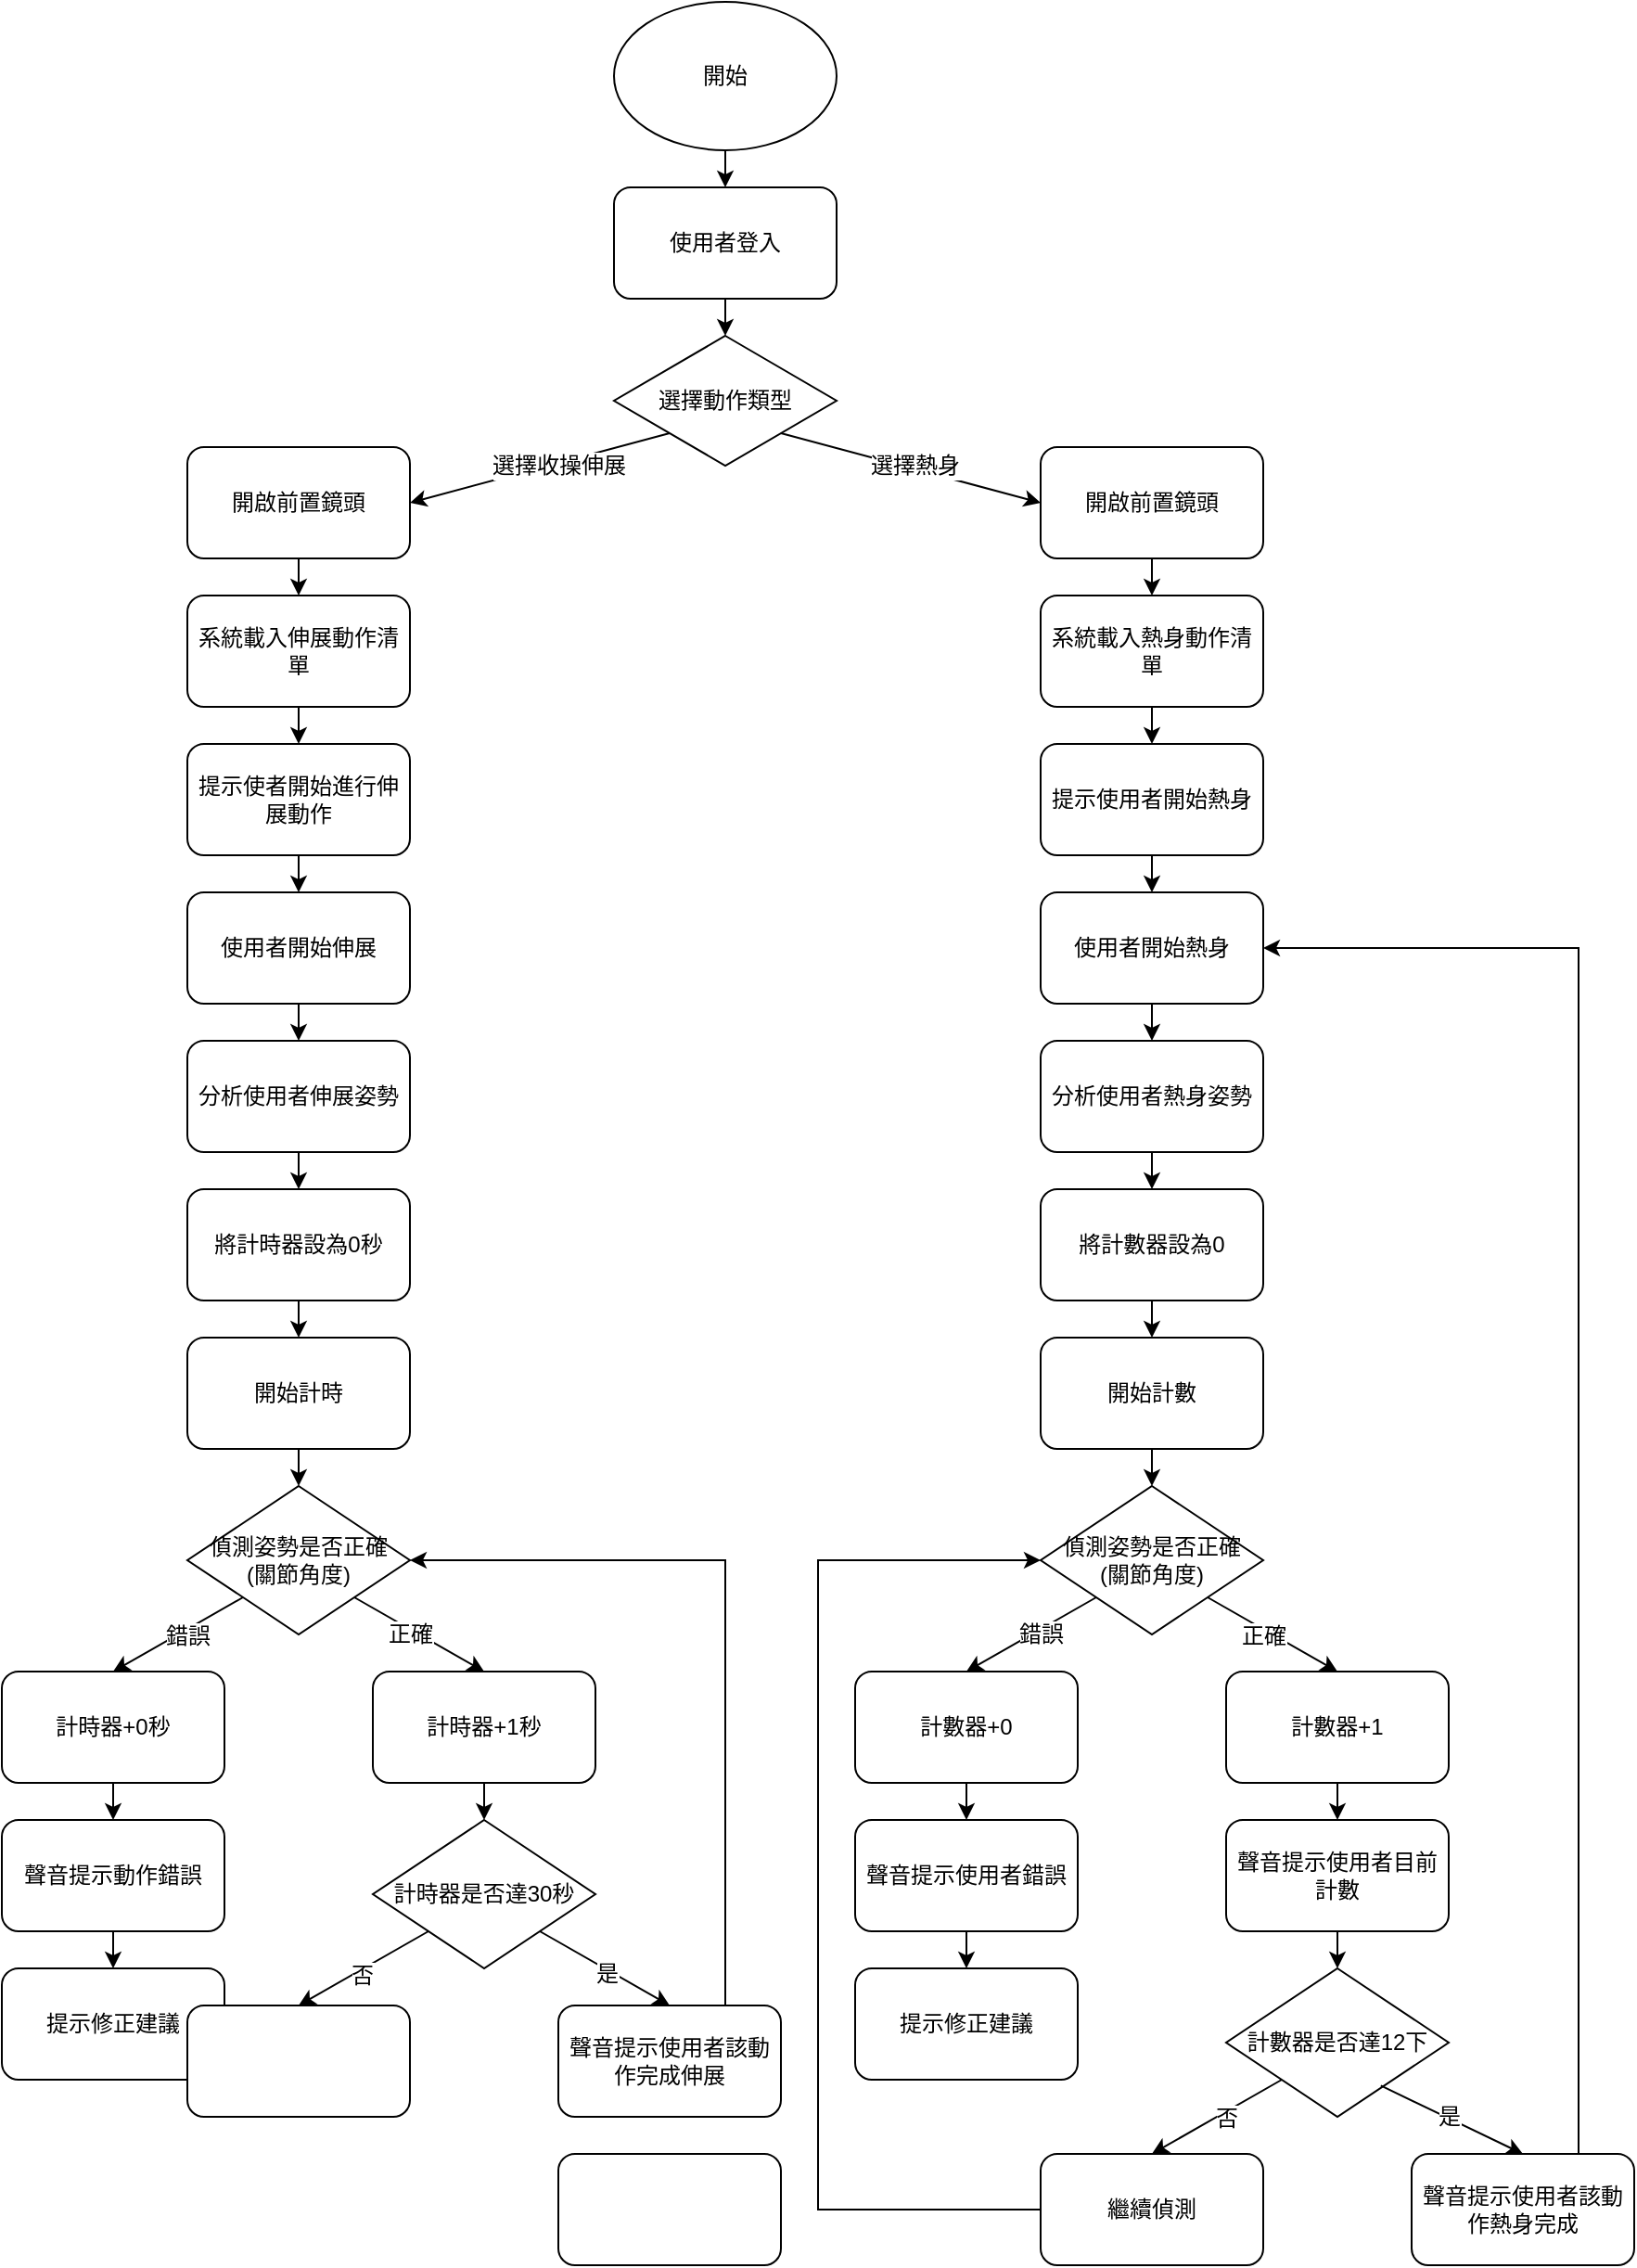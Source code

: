 <mxfile version="20.8.16" type="device"><diagram id="C5RBs43oDa-KdzZeNtuy" name="Page-1"><mxGraphModel dx="1122" dy="547" grid="1" gridSize="10" guides="1" tooltips="1" connect="1" arrows="1" fold="1" page="1" pageScale="1" pageWidth="1200" pageHeight="1920" math="0" shadow="0"><root><mxCell id="WIyWlLk6GJQsqaUBKTNV-0"/><mxCell id="WIyWlLk6GJQsqaUBKTNV-1" parent="WIyWlLk6GJQsqaUBKTNV-0"/><mxCell id="VwqkDEQFyPPHZT4Fxbk6-0" value="&lt;font style=&quot;font-size: 12px;&quot;&gt;開始&lt;/font&gt;" style="ellipse;whiteSpace=wrap;html=1;" vertex="1" parent="WIyWlLk6GJQsqaUBKTNV-1"><mxGeometry x="540" y="40" width="120" height="80" as="geometry"/></mxCell><mxCell id="VwqkDEQFyPPHZT4Fxbk6-1" value="使用者登入" style="rounded=1;whiteSpace=wrap;html=1;fontSize=12;" vertex="1" parent="WIyWlLk6GJQsqaUBKTNV-1"><mxGeometry x="540" y="140" width="120" height="60" as="geometry"/></mxCell><mxCell id="VwqkDEQFyPPHZT4Fxbk6-2" value="選擇動作類型" style="rhombus;whiteSpace=wrap;html=1;fontSize=12;" vertex="1" parent="WIyWlLk6GJQsqaUBKTNV-1"><mxGeometry x="540" y="220" width="120" height="70" as="geometry"/></mxCell><mxCell id="VwqkDEQFyPPHZT4Fxbk6-3" value="" style="endArrow=classic;html=1;rounded=0;fontSize=12;exitX=1;exitY=1;exitDx=0;exitDy=0;entryX=0;entryY=0.5;entryDx=0;entryDy=0;" edge="1" parent="WIyWlLk6GJQsqaUBKTNV-1" source="VwqkDEQFyPPHZT4Fxbk6-2" target="VwqkDEQFyPPHZT4Fxbk6-9"><mxGeometry width="50" height="50" relative="1" as="geometry"><mxPoint x="710" y="340" as="sourcePoint"/><mxPoint x="700" y="370" as="targetPoint"/></mxGeometry></mxCell><mxCell id="VwqkDEQFyPPHZT4Fxbk6-4" value="選擇熱身" style="edgeLabel;html=1;align=center;verticalAlign=middle;resizable=0;points=[];fontSize=12;" vertex="1" connectable="0" parent="VwqkDEQFyPPHZT4Fxbk6-3"><mxGeometry x="-0.403" y="3" relative="1" as="geometry"><mxPoint x="29" y="9" as="offset"/></mxGeometry></mxCell><mxCell id="VwqkDEQFyPPHZT4Fxbk6-5" value="" style="endArrow=classic;html=1;rounded=0;fontSize=12;exitX=0;exitY=1;exitDx=0;exitDy=0;entryX=1;entryY=0.5;entryDx=0;entryDy=0;" edge="1" parent="WIyWlLk6GJQsqaUBKTNV-1" source="VwqkDEQFyPPHZT4Fxbk6-2" target="VwqkDEQFyPPHZT4Fxbk6-25"><mxGeometry width="50" height="50" relative="1" as="geometry"><mxPoint x="710" y="340" as="sourcePoint"/><mxPoint x="490" y="310" as="targetPoint"/></mxGeometry></mxCell><mxCell id="VwqkDEQFyPPHZT4Fxbk6-6" value="選擇收操伸展" style="edgeLabel;html=1;align=center;verticalAlign=middle;resizable=0;points=[];fontSize=12;" vertex="1" connectable="0" parent="VwqkDEQFyPPHZT4Fxbk6-5"><mxGeometry x="0.43" y="4" relative="1" as="geometry"><mxPoint x="39" y="-13" as="offset"/></mxGeometry></mxCell><mxCell id="VwqkDEQFyPPHZT4Fxbk6-7" value="系統載入熱身動作清單" style="rounded=1;whiteSpace=wrap;html=1;fontSize=12;" vertex="1" parent="WIyWlLk6GJQsqaUBKTNV-1"><mxGeometry x="770" y="360" width="120" height="60" as="geometry"/></mxCell><mxCell id="VwqkDEQFyPPHZT4Fxbk6-50" style="edgeStyle=orthogonalEdgeStyle;rounded=0;orthogonalLoop=1;jettySize=auto;html=1;exitX=0.5;exitY=1;exitDx=0;exitDy=0;entryX=0.5;entryY=0;entryDx=0;entryDy=0;fontSize=12;" edge="1" parent="WIyWlLk6GJQsqaUBKTNV-1" source="VwqkDEQFyPPHZT4Fxbk6-8" target="VwqkDEQFyPPHZT4Fxbk6-19"><mxGeometry relative="1" as="geometry"/></mxCell><mxCell id="VwqkDEQFyPPHZT4Fxbk6-8" value="提示使用者開始熱身" style="rounded=1;whiteSpace=wrap;html=1;fontSize=12;" vertex="1" parent="WIyWlLk6GJQsqaUBKTNV-1"><mxGeometry x="770" y="440" width="120" height="60" as="geometry"/></mxCell><mxCell id="VwqkDEQFyPPHZT4Fxbk6-49" style="edgeStyle=orthogonalEdgeStyle;rounded=0;orthogonalLoop=1;jettySize=auto;html=1;exitX=0.5;exitY=1;exitDx=0;exitDy=0;entryX=0.5;entryY=0;entryDx=0;entryDy=0;fontSize=12;" edge="1" parent="WIyWlLk6GJQsqaUBKTNV-1" source="VwqkDEQFyPPHZT4Fxbk6-9" target="VwqkDEQFyPPHZT4Fxbk6-7"><mxGeometry relative="1" as="geometry"/></mxCell><mxCell id="VwqkDEQFyPPHZT4Fxbk6-9" value="開啟前置鏡頭" style="rounded=1;whiteSpace=wrap;html=1;fontSize=12;" vertex="1" parent="WIyWlLk6GJQsqaUBKTNV-1"><mxGeometry x="770" y="280" width="120" height="60" as="geometry"/></mxCell><mxCell id="VwqkDEQFyPPHZT4Fxbk6-10" value="分析使用者熱身姿勢" style="rounded=1;whiteSpace=wrap;html=1;fontSize=12;" vertex="1" parent="WIyWlLk6GJQsqaUBKTNV-1"><mxGeometry x="770" y="600" width="120" height="60" as="geometry"/></mxCell><mxCell id="VwqkDEQFyPPHZT4Fxbk6-11" value="開始計數" style="rounded=1;whiteSpace=wrap;html=1;fontSize=12;" vertex="1" parent="WIyWlLk6GJQsqaUBKTNV-1"><mxGeometry x="770" y="760" width="120" height="60" as="geometry"/></mxCell><mxCell id="VwqkDEQFyPPHZT4Fxbk6-12" value="將計數器設為0" style="rounded=1;whiteSpace=wrap;html=1;fontSize=12;" vertex="1" parent="WIyWlLk6GJQsqaUBKTNV-1"><mxGeometry x="770" y="680" width="120" height="60" as="geometry"/></mxCell><mxCell id="VwqkDEQFyPPHZT4Fxbk6-70" style="edgeStyle=orthogonalEdgeStyle;rounded=0;orthogonalLoop=1;jettySize=auto;html=1;exitX=0.5;exitY=1;exitDx=0;exitDy=0;entryX=0.5;entryY=0;entryDx=0;entryDy=0;fontSize=12;" edge="1" parent="WIyWlLk6GJQsqaUBKTNV-1" source="VwqkDEQFyPPHZT4Fxbk6-13" target="VwqkDEQFyPPHZT4Fxbk6-68"><mxGeometry relative="1" as="geometry"/></mxCell><mxCell id="VwqkDEQFyPPHZT4Fxbk6-13" value="聲音提示使用者錯誤" style="rounded=1;whiteSpace=wrap;html=1;fontSize=12;" vertex="1" parent="WIyWlLk6GJQsqaUBKTNV-1"><mxGeometry x="670" y="1020" width="120" height="60" as="geometry"/></mxCell><mxCell id="VwqkDEQFyPPHZT4Fxbk6-14" value="偵測姿勢是否正確&lt;br&gt;(關節角度)" style="rhombus;whiteSpace=wrap;html=1;fontSize=12;" vertex="1" parent="WIyWlLk6GJQsqaUBKTNV-1"><mxGeometry x="770" y="840" width="120" height="80" as="geometry"/></mxCell><mxCell id="VwqkDEQFyPPHZT4Fxbk6-15" value="" style="endArrow=classic;html=1;rounded=0;fontSize=12;exitX=0;exitY=1;exitDx=0;exitDy=0;entryX=0.5;entryY=0;entryDx=0;entryDy=0;" edge="1" parent="WIyWlLk6GJQsqaUBKTNV-1" source="VwqkDEQFyPPHZT4Fxbk6-14" target="VwqkDEQFyPPHZT4Fxbk6-23"><mxGeometry width="50" height="50" relative="1" as="geometry"><mxPoint x="770" y="730" as="sourcePoint"/><mxPoint x="730" y="920" as="targetPoint"/></mxGeometry></mxCell><mxCell id="VwqkDEQFyPPHZT4Fxbk6-18" value="錯誤" style="edgeLabel;html=1;align=center;verticalAlign=middle;resizable=0;points=[];fontSize=12;" vertex="1" connectable="0" parent="VwqkDEQFyPPHZT4Fxbk6-15"><mxGeometry x="0.356" y="3" relative="1" as="geometry"><mxPoint x="16" y="-10" as="offset"/></mxGeometry></mxCell><mxCell id="VwqkDEQFyPPHZT4Fxbk6-16" value="" style="endArrow=classic;html=1;rounded=0;fontSize=12;exitX=1;exitY=1;exitDx=0;exitDy=0;entryX=0.5;entryY=0;entryDx=0;entryDy=0;" edge="1" parent="WIyWlLk6GJQsqaUBKTNV-1" source="VwqkDEQFyPPHZT4Fxbk6-14" target="VwqkDEQFyPPHZT4Fxbk6-20"><mxGeometry width="50" height="50" relative="1" as="geometry"><mxPoint x="770" y="730" as="sourcePoint"/><mxPoint x="940" y="920" as="targetPoint"/></mxGeometry></mxCell><mxCell id="VwqkDEQFyPPHZT4Fxbk6-17" value="正確" style="edgeLabel;html=1;align=center;verticalAlign=middle;resizable=0;points=[];fontSize=12;" vertex="1" connectable="0" parent="VwqkDEQFyPPHZT4Fxbk6-16"><mxGeometry x="0.3" y="2" relative="1" as="geometry"><mxPoint x="-17" y="-4" as="offset"/></mxGeometry></mxCell><mxCell id="VwqkDEQFyPPHZT4Fxbk6-51" style="edgeStyle=orthogonalEdgeStyle;rounded=0;orthogonalLoop=1;jettySize=auto;html=1;exitX=0.5;exitY=1;exitDx=0;exitDy=0;entryX=0.5;entryY=0;entryDx=0;entryDy=0;fontSize=12;" edge="1" parent="WIyWlLk6GJQsqaUBKTNV-1" source="VwqkDEQFyPPHZT4Fxbk6-19" target="VwqkDEQFyPPHZT4Fxbk6-10"><mxGeometry relative="1" as="geometry"/></mxCell><mxCell id="VwqkDEQFyPPHZT4Fxbk6-19" value="使用者開始熱身" style="rounded=1;whiteSpace=wrap;html=1;fontSize=12;" vertex="1" parent="WIyWlLk6GJQsqaUBKTNV-1"><mxGeometry x="770" y="520" width="120" height="60" as="geometry"/></mxCell><mxCell id="VwqkDEQFyPPHZT4Fxbk6-20" value="計數器+1" style="rounded=1;whiteSpace=wrap;html=1;fontSize=12;" vertex="1" parent="WIyWlLk6GJQsqaUBKTNV-1"><mxGeometry x="870" y="940" width="120" height="60" as="geometry"/></mxCell><mxCell id="VwqkDEQFyPPHZT4Fxbk6-21" value="聲音提示使用者目前計數" style="rounded=1;whiteSpace=wrap;html=1;fontSize=12;" vertex="1" parent="WIyWlLk6GJQsqaUBKTNV-1"><mxGeometry x="870" y="1020" width="120" height="60" as="geometry"/></mxCell><mxCell id="VwqkDEQFyPPHZT4Fxbk6-22" value="聲音提示使用者該動作熱身完成" style="rounded=1;whiteSpace=wrap;html=1;fontSize=12;" vertex="1" parent="WIyWlLk6GJQsqaUBKTNV-1"><mxGeometry x="970" y="1200" width="120" height="60" as="geometry"/></mxCell><mxCell id="VwqkDEQFyPPHZT4Fxbk6-23" value="計數器+0" style="rounded=1;whiteSpace=wrap;html=1;fontSize=12;" vertex="1" parent="WIyWlLk6GJQsqaUBKTNV-1"><mxGeometry x="670" y="940" width="120" height="60" as="geometry"/></mxCell><mxCell id="VwqkDEQFyPPHZT4Fxbk6-24" value="繼續偵測" style="rounded=1;whiteSpace=wrap;html=1;fontSize=12;" vertex="1" parent="WIyWlLk6GJQsqaUBKTNV-1"><mxGeometry x="770" y="1200" width="120" height="60" as="geometry"/></mxCell><mxCell id="VwqkDEQFyPPHZT4Fxbk6-83" style="edgeStyle=orthogonalEdgeStyle;rounded=0;orthogonalLoop=1;jettySize=auto;html=1;exitX=0.5;exitY=1;exitDx=0;exitDy=0;entryX=0.5;entryY=0;entryDx=0;entryDy=0;fontSize=12;" edge="1" parent="WIyWlLk6GJQsqaUBKTNV-1" source="VwqkDEQFyPPHZT4Fxbk6-25" target="VwqkDEQFyPPHZT4Fxbk6-61"><mxGeometry relative="1" as="geometry"/></mxCell><mxCell id="VwqkDEQFyPPHZT4Fxbk6-25" value="開啟前置鏡頭" style="rounded=1;whiteSpace=wrap;html=1;fontSize=12;" vertex="1" parent="WIyWlLk6GJQsqaUBKTNV-1"><mxGeometry x="310" y="280" width="120" height="60" as="geometry"/></mxCell><mxCell id="VwqkDEQFyPPHZT4Fxbk6-27" value="計數器是否達12下" style="rhombus;whiteSpace=wrap;html=1;fontSize=12;" vertex="1" parent="WIyWlLk6GJQsqaUBKTNV-1"><mxGeometry x="870" y="1100" width="120" height="80" as="geometry"/></mxCell><mxCell id="VwqkDEQFyPPHZT4Fxbk6-28" value="" style="endArrow=classic;html=1;rounded=0;fontSize=12;exitX=0;exitY=1;exitDx=0;exitDy=0;entryX=0.5;entryY=0;entryDx=0;entryDy=0;" edge="1" parent="WIyWlLk6GJQsqaUBKTNV-1" source="VwqkDEQFyPPHZT4Fxbk6-27" target="VwqkDEQFyPPHZT4Fxbk6-24"><mxGeometry width="50" height="50" relative="1" as="geometry"><mxPoint x="780" y="1220" as="sourcePoint"/><mxPoint x="800" y="1160" as="targetPoint"/></mxGeometry></mxCell><mxCell id="VwqkDEQFyPPHZT4Fxbk6-32" value="否" style="edgeLabel;html=1;align=center;verticalAlign=middle;resizable=0;points=[];fontSize=12;" vertex="1" connectable="0" parent="VwqkDEQFyPPHZT4Fxbk6-28"><mxGeometry x="0.511" y="-1" relative="1" as="geometry"><mxPoint x="23" y="-9" as="offset"/></mxGeometry></mxCell><mxCell id="VwqkDEQFyPPHZT4Fxbk6-30" value="" style="endArrow=classic;html=1;rounded=0;fontSize=12;exitX=0.695;exitY=0.79;exitDx=0;exitDy=0;exitPerimeter=0;entryX=0.5;entryY=0;entryDx=0;entryDy=0;" edge="1" parent="WIyWlLk6GJQsqaUBKTNV-1" source="VwqkDEQFyPPHZT4Fxbk6-27" target="VwqkDEQFyPPHZT4Fxbk6-22"><mxGeometry width="50" height="50" relative="1" as="geometry"><mxPoint x="780" y="1220" as="sourcePoint"/><mxPoint x="1020" y="1270" as="targetPoint"/></mxGeometry></mxCell><mxCell id="VwqkDEQFyPPHZT4Fxbk6-31" value="是" style="edgeLabel;html=1;align=center;verticalAlign=middle;resizable=0;points=[];fontSize=12;" vertex="1" connectable="0" parent="VwqkDEQFyPPHZT4Fxbk6-30"><mxGeometry x="0.429" relative="1" as="geometry"><mxPoint x="-18" y="-10" as="offset"/></mxGeometry></mxCell><mxCell id="VwqkDEQFyPPHZT4Fxbk6-34" value="" style="endArrow=classic;html=1;rounded=0;fontSize=12;exitX=0.5;exitY=1;exitDx=0;exitDy=0;entryX=0.5;entryY=0;entryDx=0;entryDy=0;" edge="1" parent="WIyWlLk6GJQsqaUBKTNV-1" source="VwqkDEQFyPPHZT4Fxbk6-12" target="VwqkDEQFyPPHZT4Fxbk6-11"><mxGeometry width="50" height="50" relative="1" as="geometry"><mxPoint x="710" y="260" as="sourcePoint"/><mxPoint x="760" y="210" as="targetPoint"/></mxGeometry></mxCell><mxCell id="VwqkDEQFyPPHZT4Fxbk6-35" value="" style="endArrow=classic;html=1;rounded=0;fontSize=12;exitX=0.5;exitY=1;exitDx=0;exitDy=0;entryX=0.5;entryY=0;entryDx=0;entryDy=0;" edge="1" parent="WIyWlLk6GJQsqaUBKTNV-1" source="VwqkDEQFyPPHZT4Fxbk6-10" target="VwqkDEQFyPPHZT4Fxbk6-12"><mxGeometry width="50" height="50" relative="1" as="geometry"><mxPoint x="710" y="260" as="sourcePoint"/><mxPoint x="760" y="210" as="targetPoint"/></mxGeometry></mxCell><mxCell id="VwqkDEQFyPPHZT4Fxbk6-37" value="" style="endArrow=classic;html=1;rounded=0;fontSize=12;exitX=0.5;exitY=1;exitDx=0;exitDy=0;entryX=0.5;entryY=0;entryDx=0;entryDy=0;" edge="1" parent="WIyWlLk6GJQsqaUBKTNV-1" source="VwqkDEQFyPPHZT4Fxbk6-7" target="VwqkDEQFyPPHZT4Fxbk6-8"><mxGeometry width="50" height="50" relative="1" as="geometry"><mxPoint x="710" y="180" as="sourcePoint"/><mxPoint x="760" y="130" as="targetPoint"/></mxGeometry></mxCell><mxCell id="VwqkDEQFyPPHZT4Fxbk6-38" value="" style="endArrow=classic;html=1;rounded=0;fontSize=12;exitX=0.5;exitY=1;exitDx=0;exitDy=0;entryX=0.5;entryY=0;entryDx=0;entryDy=0;" edge="1" parent="WIyWlLk6GJQsqaUBKTNV-1" source="VwqkDEQFyPPHZT4Fxbk6-1" target="VwqkDEQFyPPHZT4Fxbk6-2"><mxGeometry width="50" height="50" relative="1" as="geometry"><mxPoint x="570" y="170" as="sourcePoint"/><mxPoint x="680" y="220" as="targetPoint"/></mxGeometry></mxCell><mxCell id="VwqkDEQFyPPHZT4Fxbk6-39" value="" style="endArrow=classic;html=1;rounded=0;fontSize=12;exitX=0.5;exitY=1;exitDx=0;exitDy=0;entryX=0.5;entryY=0;entryDx=0;entryDy=0;" edge="1" parent="WIyWlLk6GJQsqaUBKTNV-1" source="VwqkDEQFyPPHZT4Fxbk6-0" target="VwqkDEQFyPPHZT4Fxbk6-1"><mxGeometry width="50" height="50" relative="1" as="geometry"><mxPoint x="570" y="170" as="sourcePoint"/><mxPoint x="620" y="120" as="targetPoint"/></mxGeometry></mxCell><mxCell id="VwqkDEQFyPPHZT4Fxbk6-40" value="" style="endArrow=classic;html=1;rounded=0;fontSize=12;exitX=0.5;exitY=1;exitDx=0;exitDy=0;entryX=0.5;entryY=0;entryDx=0;entryDy=0;" edge="1" parent="WIyWlLk6GJQsqaUBKTNV-1" source="VwqkDEQFyPPHZT4Fxbk6-20" target="VwqkDEQFyPPHZT4Fxbk6-21"><mxGeometry width="50" height="50" relative="1" as="geometry"><mxPoint x="670" y="580" as="sourcePoint"/><mxPoint x="720" y="530" as="targetPoint"/></mxGeometry></mxCell><mxCell id="VwqkDEQFyPPHZT4Fxbk6-41" value="" style="endArrow=classic;html=1;rounded=0;fontSize=12;exitX=0.5;exitY=1;exitDx=0;exitDy=0;entryX=0.5;entryY=0;entryDx=0;entryDy=0;" edge="1" parent="WIyWlLk6GJQsqaUBKTNV-1" source="VwqkDEQFyPPHZT4Fxbk6-23" target="VwqkDEQFyPPHZT4Fxbk6-13"><mxGeometry width="50" height="50" relative="1" as="geometry"><mxPoint x="670" y="580" as="sourcePoint"/><mxPoint x="720" y="530" as="targetPoint"/></mxGeometry></mxCell><mxCell id="VwqkDEQFyPPHZT4Fxbk6-42" value="" style="endArrow=classic;html=1;rounded=0;fontSize=12;exitX=0.5;exitY=1;exitDx=0;exitDy=0;entryX=0.5;entryY=0;entryDx=0;entryDy=0;" edge="1" parent="WIyWlLk6GJQsqaUBKTNV-1" source="VwqkDEQFyPPHZT4Fxbk6-11" target="VwqkDEQFyPPHZT4Fxbk6-14"><mxGeometry width="50" height="50" relative="1" as="geometry"><mxPoint x="670" y="580" as="sourcePoint"/><mxPoint x="720" y="530" as="targetPoint"/></mxGeometry></mxCell><mxCell id="VwqkDEQFyPPHZT4Fxbk6-43" value="" style="endArrow=classic;html=1;rounded=0;fontSize=12;exitX=0.5;exitY=1;exitDx=0;exitDy=0;entryX=0.5;entryY=0;entryDx=0;entryDy=0;" edge="1" parent="WIyWlLk6GJQsqaUBKTNV-1" source="VwqkDEQFyPPHZT4Fxbk6-21" target="VwqkDEQFyPPHZT4Fxbk6-27"><mxGeometry width="50" height="50" relative="1" as="geometry"><mxPoint x="670" y="930" as="sourcePoint"/><mxPoint x="720" y="880" as="targetPoint"/></mxGeometry></mxCell><mxCell id="VwqkDEQFyPPHZT4Fxbk6-45" value="" style="endArrow=classic;html=1;rounded=0;fontSize=12;exitX=0.75;exitY=0;exitDx=0;exitDy=0;entryX=1;entryY=0.5;entryDx=0;entryDy=0;" edge="1" parent="WIyWlLk6GJQsqaUBKTNV-1" source="VwqkDEQFyPPHZT4Fxbk6-22" target="VwqkDEQFyPPHZT4Fxbk6-19"><mxGeometry width="50" height="50" relative="1" as="geometry"><mxPoint x="870" y="950" as="sourcePoint"/><mxPoint x="920" y="900" as="targetPoint"/><Array as="points"><mxPoint x="1060" y="550"/></Array></mxGeometry></mxCell><mxCell id="VwqkDEQFyPPHZT4Fxbk6-46" value="" style="endArrow=classic;html=1;rounded=0;fontSize=12;exitX=0;exitY=0.5;exitDx=0;exitDy=0;entryX=0;entryY=0.5;entryDx=0;entryDy=0;" edge="1" parent="WIyWlLk6GJQsqaUBKTNV-1" source="VwqkDEQFyPPHZT4Fxbk6-24" target="VwqkDEQFyPPHZT4Fxbk6-14"><mxGeometry width="50" height="50" relative="1" as="geometry"><mxPoint x="870" y="950" as="sourcePoint"/><mxPoint x="920" y="900" as="targetPoint"/><Array as="points"><mxPoint x="650" y="1230"/><mxPoint x="650" y="880"/></Array></mxGeometry></mxCell><mxCell id="VwqkDEQFyPPHZT4Fxbk6-79" style="edgeStyle=orthogonalEdgeStyle;rounded=0;orthogonalLoop=1;jettySize=auto;html=1;exitX=0.5;exitY=1;exitDx=0;exitDy=0;entryX=0.5;entryY=0;entryDx=0;entryDy=0;fontSize=12;" edge="1" parent="WIyWlLk6GJQsqaUBKTNV-1" source="VwqkDEQFyPPHZT4Fxbk6-52" target="VwqkDEQFyPPHZT4Fxbk6-73"><mxGeometry relative="1" as="geometry"/></mxCell><mxCell id="VwqkDEQFyPPHZT4Fxbk6-52" value="計時器+1秒" style="rounded=1;whiteSpace=wrap;html=1;fontSize=12;" vertex="1" parent="WIyWlLk6GJQsqaUBKTNV-1"><mxGeometry x="410" y="940" width="120" height="60" as="geometry"/></mxCell><mxCell id="VwqkDEQFyPPHZT4Fxbk6-53" value="提示修正建議" style="rounded=1;whiteSpace=wrap;html=1;fontSize=12;" vertex="1" parent="WIyWlLk6GJQsqaUBKTNV-1"><mxGeometry x="210" y="1100" width="120" height="60" as="geometry"/></mxCell><mxCell id="VwqkDEQFyPPHZT4Fxbk6-72" style="edgeStyle=orthogonalEdgeStyle;rounded=0;orthogonalLoop=1;jettySize=auto;html=1;exitX=0.5;exitY=1;exitDx=0;exitDy=0;entryX=0.5;entryY=0;entryDx=0;entryDy=0;fontSize=12;" edge="1" parent="WIyWlLk6GJQsqaUBKTNV-1" source="VwqkDEQFyPPHZT4Fxbk6-54" target="VwqkDEQFyPPHZT4Fxbk6-53"><mxGeometry relative="1" as="geometry"/></mxCell><mxCell id="VwqkDEQFyPPHZT4Fxbk6-54" value="聲音提示動作錯誤" style="rounded=1;whiteSpace=wrap;html=1;fontSize=12;" vertex="1" parent="WIyWlLk6GJQsqaUBKTNV-1"><mxGeometry x="210" y="1020" width="120" height="60" as="geometry"/></mxCell><mxCell id="VwqkDEQFyPPHZT4Fxbk6-71" style="edgeStyle=orthogonalEdgeStyle;rounded=0;orthogonalLoop=1;jettySize=auto;html=1;exitX=0.5;exitY=1;exitDx=0;exitDy=0;entryX=0.5;entryY=0;entryDx=0;entryDy=0;fontSize=12;" edge="1" parent="WIyWlLk6GJQsqaUBKTNV-1" source="VwqkDEQFyPPHZT4Fxbk6-55" target="VwqkDEQFyPPHZT4Fxbk6-54"><mxGeometry relative="1" as="geometry"/></mxCell><mxCell id="VwqkDEQFyPPHZT4Fxbk6-55" value="計時器+0秒" style="rounded=1;whiteSpace=wrap;html=1;fontSize=12;" vertex="1" parent="WIyWlLk6GJQsqaUBKTNV-1"><mxGeometry x="210" y="940" width="120" height="60" as="geometry"/></mxCell><mxCell id="VwqkDEQFyPPHZT4Fxbk6-89" style="edgeStyle=orthogonalEdgeStyle;rounded=0;orthogonalLoop=1;jettySize=auto;html=1;exitX=0.5;exitY=1;exitDx=0;exitDy=0;entryX=0.5;entryY=0;entryDx=0;entryDy=0;fontSize=12;" edge="1" parent="WIyWlLk6GJQsqaUBKTNV-1" source="VwqkDEQFyPPHZT4Fxbk6-56" target="VwqkDEQFyPPHZT4Fxbk6-63"><mxGeometry relative="1" as="geometry"/></mxCell><mxCell id="VwqkDEQFyPPHZT4Fxbk6-56" value="開始計時" style="rounded=1;whiteSpace=wrap;html=1;fontSize=12;" vertex="1" parent="WIyWlLk6GJQsqaUBKTNV-1"><mxGeometry x="310" y="760" width="120" height="60" as="geometry"/></mxCell><mxCell id="VwqkDEQFyPPHZT4Fxbk6-88" style="edgeStyle=orthogonalEdgeStyle;rounded=0;orthogonalLoop=1;jettySize=auto;html=1;exitX=0.5;exitY=1;exitDx=0;exitDy=0;entryX=0.5;entryY=0;entryDx=0;entryDy=0;fontSize=12;" edge="1" parent="WIyWlLk6GJQsqaUBKTNV-1" source="VwqkDEQFyPPHZT4Fxbk6-57" target="VwqkDEQFyPPHZT4Fxbk6-56"><mxGeometry relative="1" as="geometry"/></mxCell><mxCell id="VwqkDEQFyPPHZT4Fxbk6-57" value="將計時器設為0秒" style="rounded=1;whiteSpace=wrap;html=1;fontSize=12;" vertex="1" parent="WIyWlLk6GJQsqaUBKTNV-1"><mxGeometry x="310" y="680" width="120" height="60" as="geometry"/></mxCell><mxCell id="VwqkDEQFyPPHZT4Fxbk6-87" style="edgeStyle=orthogonalEdgeStyle;rounded=0;orthogonalLoop=1;jettySize=auto;html=1;exitX=0.5;exitY=1;exitDx=0;exitDy=0;entryX=0.5;entryY=0;entryDx=0;entryDy=0;fontSize=12;" edge="1" parent="WIyWlLk6GJQsqaUBKTNV-1" source="VwqkDEQFyPPHZT4Fxbk6-58" target="VwqkDEQFyPPHZT4Fxbk6-57"><mxGeometry relative="1" as="geometry"/></mxCell><mxCell id="VwqkDEQFyPPHZT4Fxbk6-58" value="分析使用者伸展姿勢" style="rounded=1;whiteSpace=wrap;html=1;fontSize=12;" vertex="1" parent="WIyWlLk6GJQsqaUBKTNV-1"><mxGeometry x="310" y="600" width="120" height="60" as="geometry"/></mxCell><mxCell id="VwqkDEQFyPPHZT4Fxbk6-86" style="edgeStyle=orthogonalEdgeStyle;rounded=0;orthogonalLoop=1;jettySize=auto;html=1;exitX=0.5;exitY=1;exitDx=0;exitDy=0;entryX=0.5;entryY=0;entryDx=0;entryDy=0;fontSize=12;" edge="1" parent="WIyWlLk6GJQsqaUBKTNV-1" source="VwqkDEQFyPPHZT4Fxbk6-59" target="VwqkDEQFyPPHZT4Fxbk6-58"><mxGeometry relative="1" as="geometry"/></mxCell><mxCell id="VwqkDEQFyPPHZT4Fxbk6-59" value="使用者開始伸展" style="rounded=1;whiteSpace=wrap;html=1;fontSize=12;" vertex="1" parent="WIyWlLk6GJQsqaUBKTNV-1"><mxGeometry x="310" y="520" width="120" height="60" as="geometry"/></mxCell><mxCell id="VwqkDEQFyPPHZT4Fxbk6-85" style="edgeStyle=orthogonalEdgeStyle;rounded=0;orthogonalLoop=1;jettySize=auto;html=1;exitX=0.5;exitY=1;exitDx=0;exitDy=0;entryX=0.5;entryY=0;entryDx=0;entryDy=0;fontSize=12;" edge="1" parent="WIyWlLk6GJQsqaUBKTNV-1" source="VwqkDEQFyPPHZT4Fxbk6-60" target="VwqkDEQFyPPHZT4Fxbk6-59"><mxGeometry relative="1" as="geometry"/></mxCell><mxCell id="VwqkDEQFyPPHZT4Fxbk6-60" value="提示使者開始進行伸展動作" style="rounded=1;whiteSpace=wrap;html=1;fontSize=12;" vertex="1" parent="WIyWlLk6GJQsqaUBKTNV-1"><mxGeometry x="310" y="440" width="120" height="60" as="geometry"/></mxCell><mxCell id="VwqkDEQFyPPHZT4Fxbk6-84" style="edgeStyle=orthogonalEdgeStyle;rounded=0;orthogonalLoop=1;jettySize=auto;html=1;exitX=0.5;exitY=1;exitDx=0;exitDy=0;entryX=0.5;entryY=0;entryDx=0;entryDy=0;fontSize=12;" edge="1" parent="WIyWlLk6GJQsqaUBKTNV-1" source="VwqkDEQFyPPHZT4Fxbk6-61" target="VwqkDEQFyPPHZT4Fxbk6-60"><mxGeometry relative="1" as="geometry"/></mxCell><mxCell id="VwqkDEQFyPPHZT4Fxbk6-61" value="系統載入伸展動作清單" style="rounded=1;whiteSpace=wrap;html=1;fontSize=12;" vertex="1" parent="WIyWlLk6GJQsqaUBKTNV-1"><mxGeometry x="310" y="360" width="120" height="60" as="geometry"/></mxCell><mxCell id="VwqkDEQFyPPHZT4Fxbk6-63" value="偵測姿勢是否正確&lt;br&gt;(關節角度)" style="rhombus;whiteSpace=wrap;html=1;fontSize=12;" vertex="1" parent="WIyWlLk6GJQsqaUBKTNV-1"><mxGeometry x="310" y="840" width="120" height="80" as="geometry"/></mxCell><mxCell id="VwqkDEQFyPPHZT4Fxbk6-65" value="" style="endArrow=classic;html=1;rounded=0;fontSize=12;exitX=1;exitY=1;exitDx=0;exitDy=0;entryX=0.5;entryY=0;entryDx=0;entryDy=0;" edge="1" parent="WIyWlLk6GJQsqaUBKTNV-1" source="VwqkDEQFyPPHZT4Fxbk6-63" target="VwqkDEQFyPPHZT4Fxbk6-52"><mxGeometry width="50" height="50" relative="1" as="geometry"><mxPoint x="640" y="1040" as="sourcePoint"/><mxPoint x="690" y="990" as="targetPoint"/></mxGeometry></mxCell><mxCell id="VwqkDEQFyPPHZT4Fxbk6-81" value="正確" style="edgeLabel;html=1;align=center;verticalAlign=middle;resizable=0;points=[];fontSize=12;" vertex="1" connectable="0" parent="VwqkDEQFyPPHZT4Fxbk6-65"><mxGeometry x="0.294" y="-1" relative="1" as="geometry"><mxPoint x="-15" y="-7" as="offset"/></mxGeometry></mxCell><mxCell id="VwqkDEQFyPPHZT4Fxbk6-66" value="" style="endArrow=classic;html=1;rounded=0;fontSize=12;exitX=0;exitY=1;exitDx=0;exitDy=0;entryX=0.5;entryY=0;entryDx=0;entryDy=0;" edge="1" parent="WIyWlLk6GJQsqaUBKTNV-1" source="VwqkDEQFyPPHZT4Fxbk6-63" target="VwqkDEQFyPPHZT4Fxbk6-55"><mxGeometry width="50" height="50" relative="1" as="geometry"><mxPoint x="640" y="1040" as="sourcePoint"/><mxPoint x="690" y="990" as="targetPoint"/></mxGeometry></mxCell><mxCell id="VwqkDEQFyPPHZT4Fxbk6-80" value="錯誤" style="edgeLabel;html=1;align=center;verticalAlign=middle;resizable=0;points=[];fontSize=12;" vertex="1" connectable="0" parent="VwqkDEQFyPPHZT4Fxbk6-66"><mxGeometry x="0.486" y="2" relative="1" as="geometry"><mxPoint x="21" y="-11" as="offset"/></mxGeometry></mxCell><mxCell id="VwqkDEQFyPPHZT4Fxbk6-78" style="edgeStyle=orthogonalEdgeStyle;rounded=0;orthogonalLoop=1;jettySize=auto;html=1;exitX=0.75;exitY=0;exitDx=0;exitDy=0;entryX=1;entryY=0.5;entryDx=0;entryDy=0;fontSize=12;" edge="1" parent="WIyWlLk6GJQsqaUBKTNV-1" source="VwqkDEQFyPPHZT4Fxbk6-67" target="VwqkDEQFyPPHZT4Fxbk6-63"><mxGeometry relative="1" as="geometry"/></mxCell><mxCell id="VwqkDEQFyPPHZT4Fxbk6-67" value="聲音提示使用者該動作完成伸展" style="rounded=1;whiteSpace=wrap;html=1;fontSize=12;" vertex="1" parent="WIyWlLk6GJQsqaUBKTNV-1"><mxGeometry x="510" y="1120" width="120" height="60" as="geometry"/></mxCell><mxCell id="VwqkDEQFyPPHZT4Fxbk6-68" value="提示修正建議" style="rounded=1;whiteSpace=wrap;html=1;fontSize=12;" vertex="1" parent="WIyWlLk6GJQsqaUBKTNV-1"><mxGeometry x="670" y="1100" width="120" height="60" as="geometry"/></mxCell><mxCell id="VwqkDEQFyPPHZT4Fxbk6-69" value="" style="rounded=1;whiteSpace=wrap;html=1;fontSize=12;" vertex="1" parent="WIyWlLk6GJQsqaUBKTNV-1"><mxGeometry x="310" y="1120" width="120" height="60" as="geometry"/></mxCell><mxCell id="VwqkDEQFyPPHZT4Fxbk6-73" value="計時器是否達30秒" style="rhombus;whiteSpace=wrap;html=1;fontSize=12;" vertex="1" parent="WIyWlLk6GJQsqaUBKTNV-1"><mxGeometry x="410" y="1020" width="120" height="80" as="geometry"/></mxCell><mxCell id="VwqkDEQFyPPHZT4Fxbk6-74" value="" style="endArrow=classic;html=1;rounded=0;fontSize=12;exitX=0;exitY=1;exitDx=0;exitDy=0;entryX=0.5;entryY=0;entryDx=0;entryDy=0;" edge="1" parent="WIyWlLk6GJQsqaUBKTNV-1" source="VwqkDEQFyPPHZT4Fxbk6-73" target="VwqkDEQFyPPHZT4Fxbk6-69"><mxGeometry width="50" height="50" relative="1" as="geometry"><mxPoint x="640" y="1040" as="sourcePoint"/><mxPoint x="380" y="1100" as="targetPoint"/></mxGeometry></mxCell><mxCell id="VwqkDEQFyPPHZT4Fxbk6-77" value="否" style="edgeLabel;html=1;align=center;verticalAlign=middle;resizable=0;points=[];fontSize=12;" vertex="1" connectable="0" parent="VwqkDEQFyPPHZT4Fxbk6-74"><mxGeometry x="0.376" y="2" relative="1" as="geometry"><mxPoint x="11" y="-6" as="offset"/></mxGeometry></mxCell><mxCell id="VwqkDEQFyPPHZT4Fxbk6-75" value="" style="endArrow=classic;html=1;rounded=0;fontSize=12;exitX=1;exitY=1;exitDx=0;exitDy=0;entryX=0.5;entryY=0;entryDx=0;entryDy=0;" edge="1" parent="WIyWlLk6GJQsqaUBKTNV-1" source="VwqkDEQFyPPHZT4Fxbk6-73" target="VwqkDEQFyPPHZT4Fxbk6-67"><mxGeometry width="50" height="50" relative="1" as="geometry"><mxPoint x="640" y="1040" as="sourcePoint"/><mxPoint x="560" y="1100" as="targetPoint"/></mxGeometry></mxCell><mxCell id="VwqkDEQFyPPHZT4Fxbk6-76" value="是" style="edgeLabel;html=1;align=center;verticalAlign=middle;resizable=0;points=[];fontSize=12;" vertex="1" connectable="0" parent="VwqkDEQFyPPHZT4Fxbk6-75"><mxGeometry x="0.283" relative="1" as="geometry"><mxPoint x="-9" y="-3" as="offset"/></mxGeometry></mxCell><mxCell id="VwqkDEQFyPPHZT4Fxbk6-82" value="" style="rounded=1;whiteSpace=wrap;html=1;fontSize=12;" vertex="1" parent="WIyWlLk6GJQsqaUBKTNV-1"><mxGeometry x="510" y="1200" width="120" height="60" as="geometry"/></mxCell></root></mxGraphModel></diagram></mxfile>
